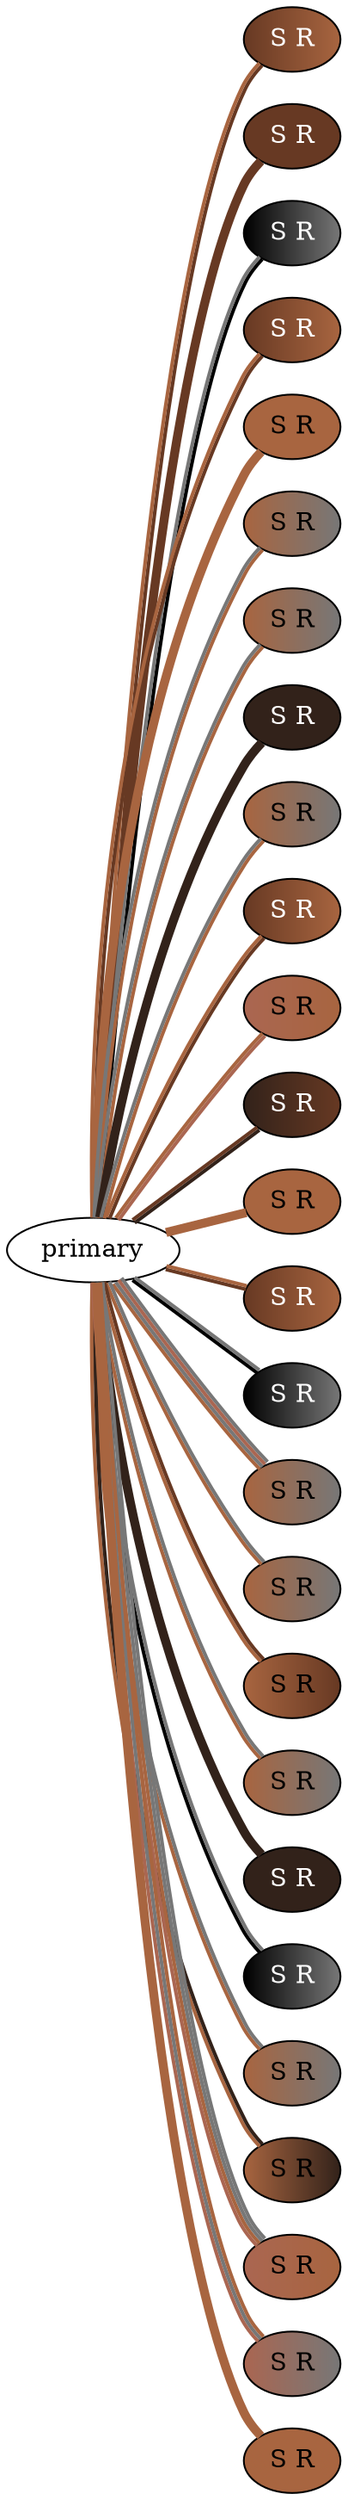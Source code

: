 graph {
 graph [rankdir=LR]
"1" [qtype="pendant_node", pendant_colors="#673923:#A86540", pendant_ply="S", pendant_attach="R", pendant_length="78.5", label="S R", style=filled, fillcolor="#673923:#A86540", fontcolor="#ffffff"]
"primary" -- "1" [qtype="pendant_link",penwidth=2,color="#673923:#A86540"]
"2" [qtype="pendant_node", pendant_colors="#673923", pendant_ply="S", pendant_attach="R", pendant_length="42.0", label="S R", style=filled, fillcolor="#673923", fontcolor="#ffffff"]
"primary" -- "2" [qtype="pendant_link",penwidth=5,color="#673923"]
"3" [qtype="pendant_node", pendant_colors="#000000:#777777", pendant_ply="S", pendant_attach="R", pendant_length="64.0", label="S R", style=filled, fillcolor="#000000:#777777", fontcolor="#ffffff"]
"primary" -- "3" [qtype="pendant_link",penwidth=2,color="#000000:#777777"]
"4" [qtype="pendant_node", pendant_colors="#673923:#A86540", pendant_ply="S", pendant_attach="R", pendant_length="78.0", label="S R", style=filled, fillcolor="#673923:#A86540", fontcolor="#ffffff"]
"primary" -- "4" [qtype="pendant_link",penwidth=2,color="#673923:#A86540"]
"5" [qtype="pendant_node", pendant_colors="#A86540", pendant_ply="S", pendant_attach="R", pendant_length="53.0", label="S R", style=filled, fillcolor="#A86540", fontcolor="#000000"]
"primary" -- "5" [qtype="pendant_link",penwidth=5,color="#A86540"]
"6" [qtype="pendant_node", pendant_colors="#A86540:#777777", pendant_ply="S", pendant_attach="R", pendant_length="57.0", label="S R", style=filled, fillcolor="#A86540:#777777", fontcolor="#000000"]
"primary" -- "6" [qtype="pendant_link",penwidth=2,color="#A86540:#777777"]
"7" [qtype="pendant_node", pendant_colors="#A86540:#777777", pendant_ply="S", pendant_attach="R", pendant_length="61.5", label="S R", style=filled, fillcolor="#A86540:#777777", fontcolor="#000000"]
"primary" -- "7" [qtype="pendant_link",penwidth=2,color="#A86540:#777777"]
"8" [qtype="pendant_node", pendant_colors="#32221A", pendant_ply="S", pendant_attach="R", pendant_length="70.0", label="S R", style=filled, fillcolor="#32221A", fontcolor="#ffffff"]
"primary" -- "8" [qtype="pendant_link",penwidth=5,color="#32221A"]
"9" [qtype="pendant_node", pendant_colors="#A86540:#777777", pendant_ply="S", pendant_attach="R", pendant_length="69.5", label="S R", style=filled, fillcolor="#A86540:#777777", fontcolor="#000000"]
"primary" -- "9" [qtype="pendant_link",penwidth=2,color="#A86540:#777777"]
"10" [qtype="pendant_node", pendant_colors="#673923:#A86540", pendant_ply="S", pendant_attach="R", pendant_length="63.0", label="S R", style=filled, fillcolor="#673923:#A86540", fontcolor="#ffffff"]
"primary" -- "10" [qtype="pendant_link",penwidth=2,color="#673923:#A86540"]
"11" [qtype="pendant_node", pendant_colors="#AA6651:#A86540", pendant_ply="S", pendant_attach="R", pendant_length="78.0", label="S R", style=filled, fillcolor="#AA6651:#A86540", fontcolor="#000000"]
"primary" -- "11" [qtype="pendant_link",penwidth=2,color="#AA6651:#A86540"]
"12" [qtype="pendant_node", pendant_colors="#32221A:#673923", pendant_ply="S", pendant_attach="R", pendant_length="56.0", label="S R", style=filled, fillcolor="#32221A:#673923", fontcolor="#ffffff"]
"primary" -- "12" [qtype="pendant_link",penwidth=2,color="#32221A:#673923"]
"13" [qtype="pendant_node", pendant_colors="#A86540", pendant_ply="S", pendant_attach="R", pendant_length="74.5", label="S R", style=filled, fillcolor="#A86540", fontcolor="#000000"]
"primary" -- "13" [qtype="pendant_link",penwidth=5,color="#A86540"]
"14" [qtype="pendant_node", pendant_colors="#673923:#A86540", pendant_ply="S", pendant_attach="R", pendant_length="73.5", label="S R", style=filled, fillcolor="#673923:#A86540", fontcolor="#ffffff"]
"primary" -- "14" [qtype="pendant_link",penwidth=2,color="#673923:#A86540"]
"15" [qtype="pendant_node", pendant_colors="#000000:#777777", pendant_ply="S", pendant_attach="R", pendant_length="76.0", label="S R", style=filled, fillcolor="#000000:#777777", fontcolor="#ffffff"]
"primary" -- "15" [qtype="pendant_link",penwidth=2,color="#000000:#777777"]
"16" [qtype="pendant_node", pendant_colors="#A86540:#777777:#AA6651:#777777", pendant_ply="S", pendant_attach="R", pendant_length="73.0", label="S R", style=filled, fillcolor="#A86540:#777777:#AA6651:#777777", fontcolor="#000000"]
"primary" -- "16" [qtype="pendant_link",penwidth=2,color="#A86540:#777777:#AA6651:#777777"]
"17" [qtype="pendant_node", pendant_colors="#A86540:#777777", pendant_ply="S", pendant_attach="R", pendant_length="75.5", label="S R", style=filled, fillcolor="#A86540:#777777", fontcolor="#000000"]
"primary" -- "17" [qtype="pendant_link",penwidth=2,color="#A86540:#777777"]
"18" [qtype="pendant_node", pendant_colors="#A86540:#673923", pendant_ply="S", pendant_attach="R", pendant_length="76.0", label="S R", style=filled, fillcolor="#A86540:#673923", fontcolor="#000000"]
"primary" -- "18" [qtype="pendant_link",penwidth=2,color="#A86540:#673923"]
"19" [qtype="pendant_node", pendant_colors="#A86540:#777777", pendant_ply="S", pendant_attach="R", pendant_length="74.5", label="S R", style=filled, fillcolor="#A86540:#777777", fontcolor="#000000"]
"primary" -- "19" [qtype="pendant_link",penwidth=2,color="#A86540:#777777"]
"20" [qtype="pendant_node", pendant_colors="#32221A", pendant_ply="S", pendant_attach="R", pendant_length="79.0", label="S R", style=filled, fillcolor="#32221A", fontcolor="#ffffff"]
"primary" -- "20" [qtype="pendant_link",penwidth=5,color="#32221A"]
"21" [qtype="pendant_node", pendant_colors="#000000:#777777", pendant_ply="S", pendant_attach="R", pendant_length="72.0", label="S R", style=filled, fillcolor="#000000:#777777", fontcolor="#ffffff"]
"primary" -- "21" [qtype="pendant_link",penwidth=2,color="#000000:#777777"]
"22" [qtype="pendant_node", pendant_colors="#A86540:#777777", pendant_ply="S", pendant_attach="R", pendant_length="65.0", label="S R", style=filled, fillcolor="#A86540:#777777", fontcolor="#000000"]
"primary" -- "22" [qtype="pendant_link",penwidth=2,color="#A86540:#777777"]
"23" [qtype="pendant_node", pendant_colors="#A86540:#32221A", pendant_ply="S", pendant_attach="R", pendant_length="58.5", label="S R", style=filled, fillcolor="#A86540:#32221A", fontcolor="#000000"]
"primary" -- "23" [qtype="pendant_link",penwidth=2,color="#A86540:#32221A"]
"24" [qtype="pendant_node", pendant_colors="#AA6651:#A86540:#777777:#777777", pendant_ply="S", pendant_attach="R", pendant_length="71.5", label="S R", style=filled, fillcolor="#AA6651:#A86540:#777777:#777777", fontcolor="#000000"]
"primary" -- "24" [qtype="pendant_link",penwidth=2,color="#AA6651:#A86540:#777777:#777777"]
"25" [qtype="pendant_node", pendant_colors="#AA6651:#777777:#A86540", pendant_ply="S", pendant_attach="R", pendant_length="68.5", label="S R", style=filled, fillcolor="#AA6651:#777777:#A86540", fontcolor="#000000"]
"primary" -- "25" [qtype="pendant_link",penwidth=2,color="#AA6651:#777777:#A86540"]
"26" [qtype="pendant_node", pendant_colors="#A86540", pendant_ply="S", pendant_attach="R", pendant_length="71.0", label="S R", style=filled, fillcolor="#A86540", fontcolor="#000000"]
"primary" -- "26" [qtype="pendant_link",penwidth=5,color="#A86540"]
}
